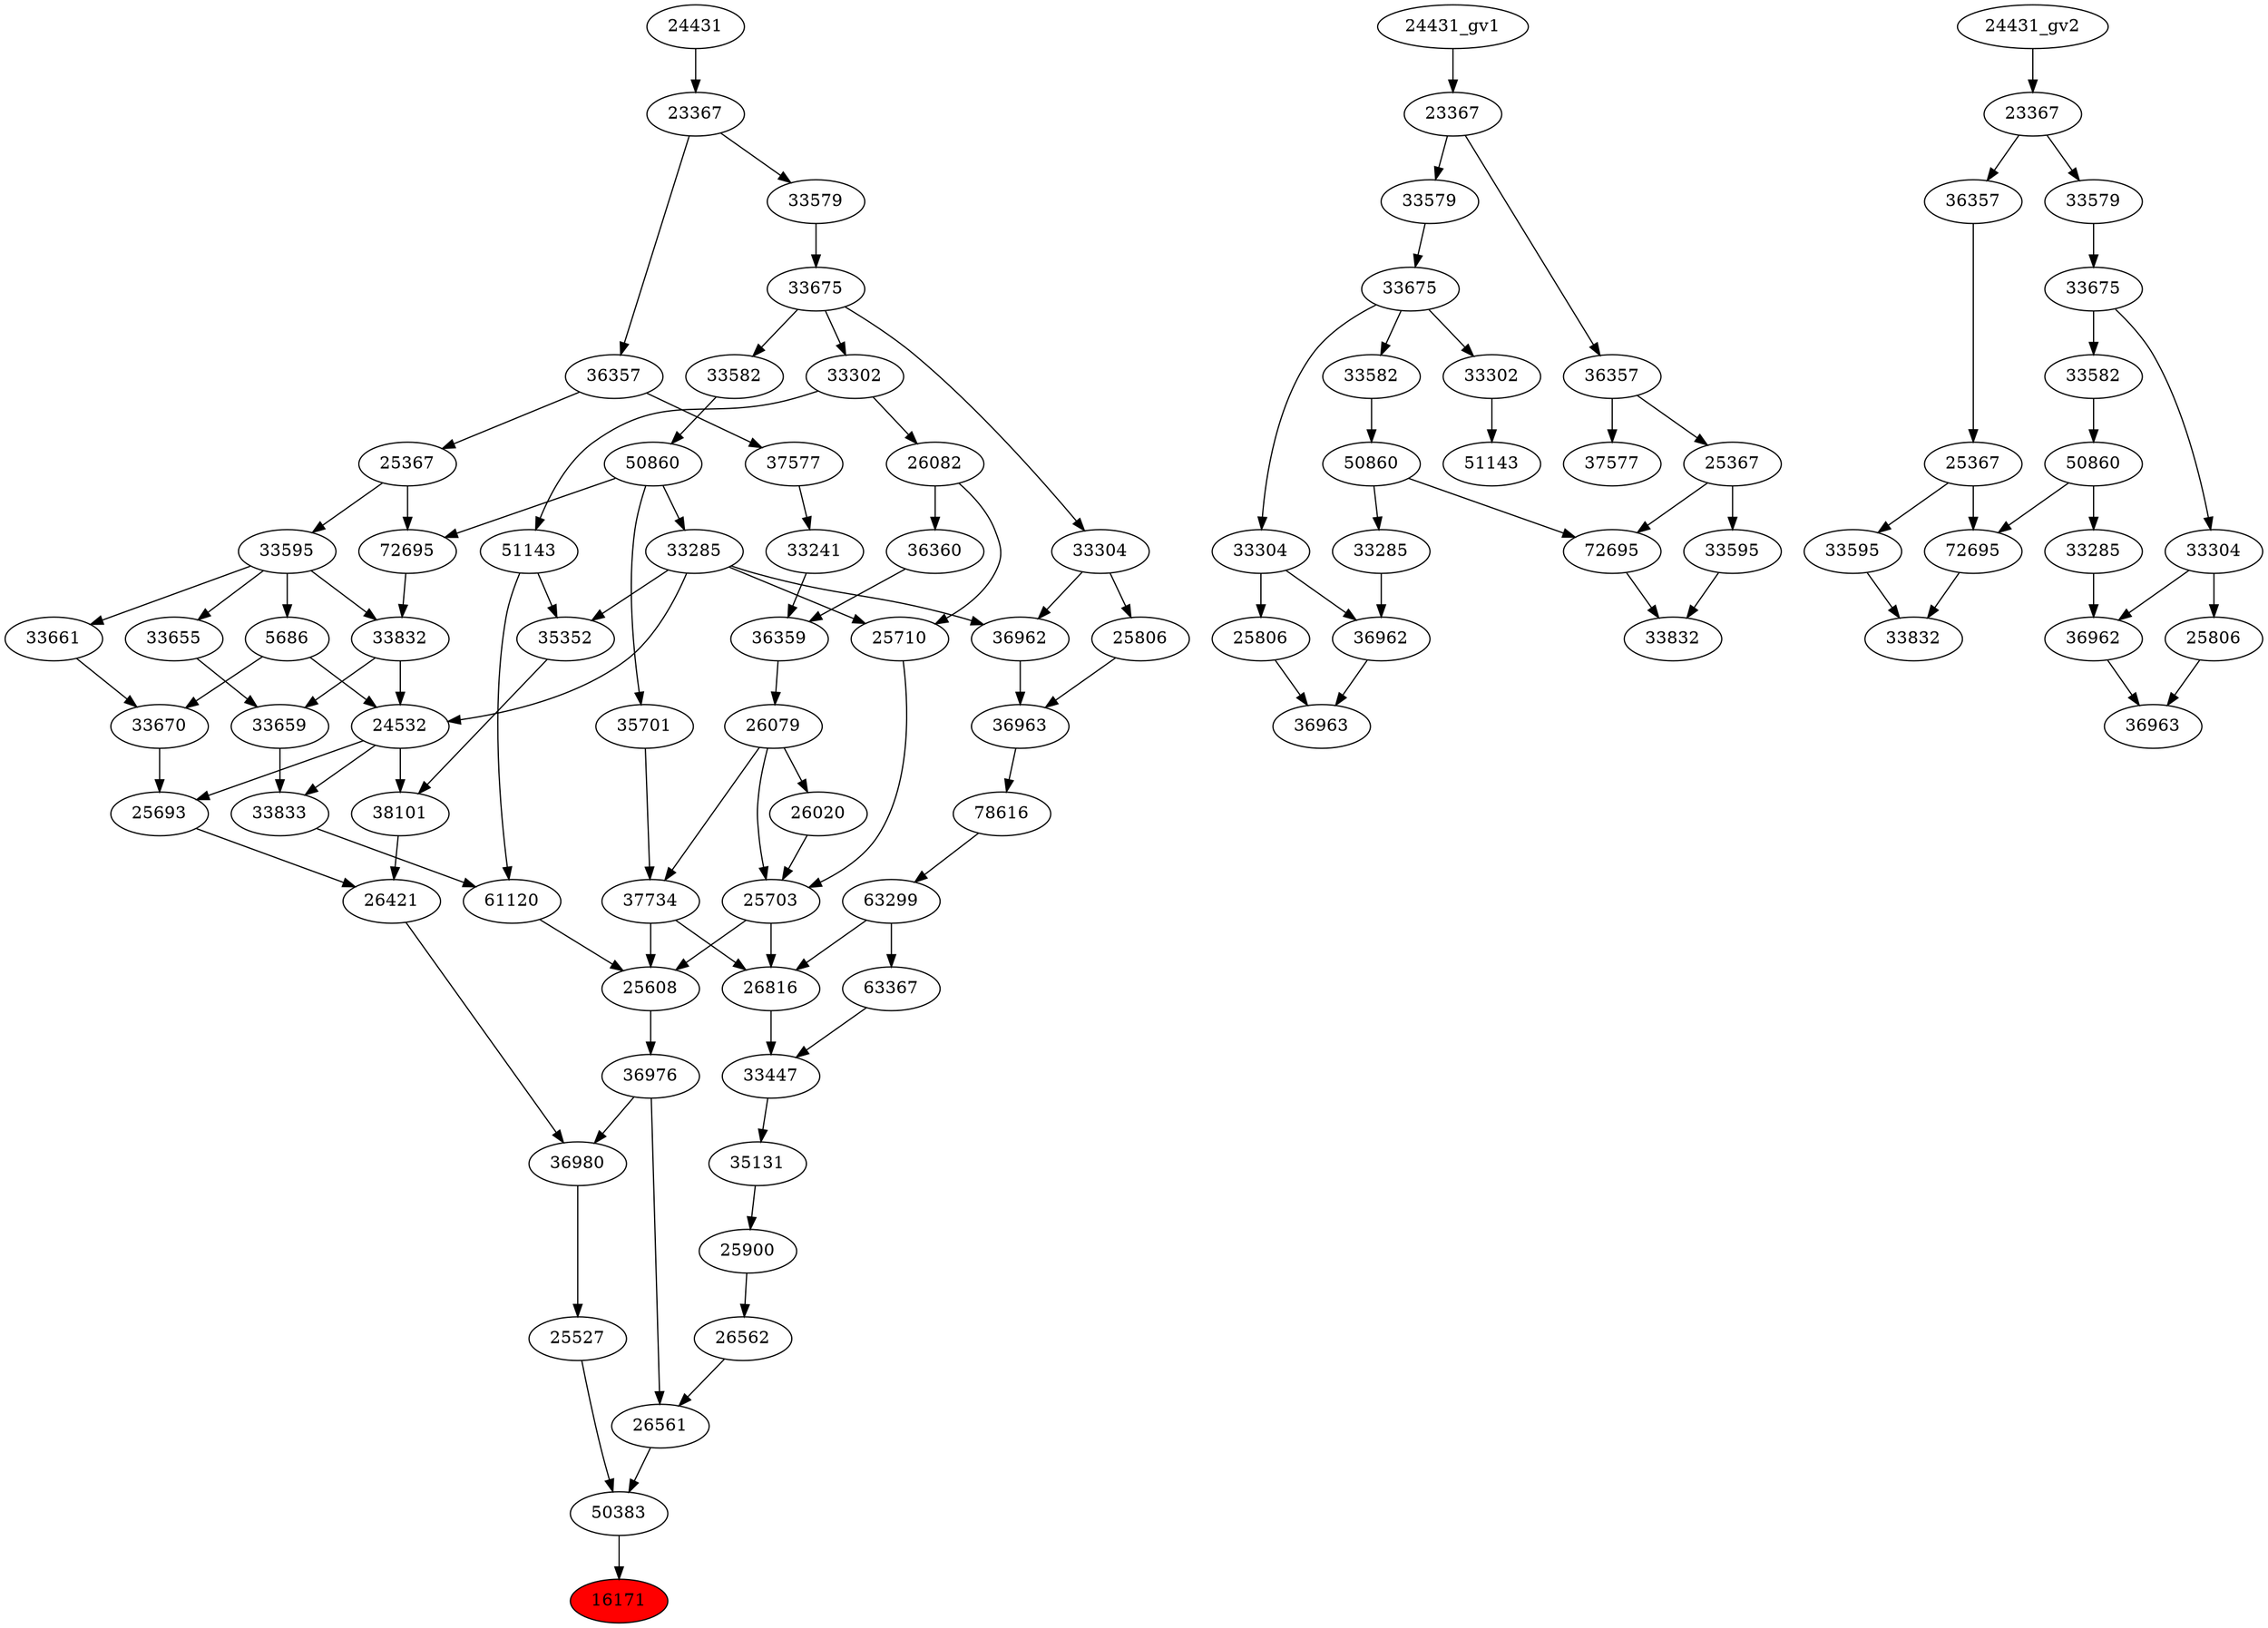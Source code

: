 strict digraph root {
	node [label="\N"];
	{
		node [fillcolor="",
			label="\N",
			style=""
		];
		16171		 [fillcolor=red,
			label=16171,
			style=filled];
		50383		 [label=50383];
		50383 -> 16171;
		26561		 [label=26561];
		26561 -> 50383;
		25527		 [label=25527];
		25527 -> 50383;
		36976		 [label=36976];
		36976 -> 26561;
		36980		 [label=36980];
		36976 -> 36980;
		26562		 [label=26562];
		26562 -> 26561;
		36980 -> 25527;
		25608		 [label=25608];
		25608 -> 36976;
		25900		 [label=25900];
		25900 -> 26562;
		26421		 [label=26421];
		26421 -> 36980;
		25703		 [label=25703];
		25703 -> 25608;
		26816		 [label=26816];
		25703 -> 26816;
		37734		 [label=37734];
		37734 -> 25608;
		37734 -> 26816;
		61120		 [label=61120];
		61120 -> 25608;
		35131		 [label=35131];
		35131 -> 25900;
		25693		 [label=25693];
		25693 -> 26421;
		38101		 [label=38101];
		38101 -> 26421;
		26020		 [label=26020];
		26020 -> 25703;
		26079		 [label=26079];
		26079 -> 25703;
		26079 -> 37734;
		26079 -> 26020;
		25710		 [label=25710];
		25710 -> 25703;
		35701		 [label=35701];
		35701 -> 37734;
		51143		 [label=51143];
		51143 -> 61120;
		35352		 [label=35352];
		51143 -> 35352;
		33833		 [label=33833];
		33833 -> 61120;
		33447		 [label=33447];
		33447 -> 35131;
		24532		 [label=24532];
		24532 -> 25693;
		24532 -> 38101;
		24532 -> 33833;
		33670		 [label=33670];
		33670 -> 25693;
		35352 -> 38101;
		36359		 [label=36359];
		36359 -> 26079;
		26082		 [label=26082];
		26082 -> 25710;
		36360		 [label=36360];
		26082 -> 36360;
		33285		 [label=33285];
		33285 -> 25710;
		33285 -> 24532;
		33285 -> 35352;
		36962		 [label=36962];
		33285 -> 36962;
		50860		 [label=50860];
		50860 -> 35701;
		50860 -> 33285;
		72695		 [label=72695];
		50860 -> 72695;
		33302		 [label=33302];
		33302 -> 51143;
		33302 -> 26082;
		33659		 [label=33659];
		33659 -> 33833;
		63367		 [label=63367];
		63367 -> 33447;
		26816 -> 33447;
		5686		 [label=5686];
		5686 -> 24532;
		5686 -> 33670;
		33832		 [label=33832];
		33832 -> 24532;
		33832 -> 33659;
		33661		 [label=33661];
		33661 -> 33670;
		33241		 [label=33241];
		33241 -> 36359;
		36360 -> 36359;
		33582		 [label=33582];
		33582 -> 50860;
		33675		 [label=33675];
		33675 -> 33302;
		33675 -> 33582;
		33304		 [label=33304];
		33675 -> 33304;
		33655		 [label=33655];
		33655 -> 33659;
		63299		 [label=63299];
		63299 -> 63367;
		63299 -> 26816;
		33595		 [label=33595];
		33595 -> 5686;
		33595 -> 33832;
		33595 -> 33661;
		33595 -> 33655;
		72695 -> 33832;
		37577		 [label=37577];
		37577 -> 33241;
		33579		 [label=33579];
		33579 -> 33675;
		78616		 [label=78616];
		78616 -> 63299;
		25367		 [label=25367];
		25367 -> 33595;
		25367 -> 72695;
		36357		 [label=36357];
		36357 -> 37577;
		36357 -> 25367;
		23367		 [label=23367];
		23367 -> 33579;
		23367 -> 36357;
		36963		 [label=36963];
		36963 -> 78616;
		24431		 [label=24431];
		24431 -> 23367;
		36962 -> 36963;
		25806		 [label=25806];
		25806 -> 36963;
		33304 -> 36962;
		33304 -> 25806;
	}
	{
		node [label="\N"];
		"51143_gv1"		 [label=51143];
		"33302_gv1"		 [label=33302];
		"33302_gv1" -> "51143_gv1";
		"33285_gv1"		 [label=33285];
		"36962_gv1"		 [label=36962];
		"33285_gv1" -> "36962_gv1";
		"50860_gv1"		 [label=50860];
		"50860_gv1" -> "33285_gv1";
		"72695_gv1"		 [label=72695];
		"50860_gv1" -> "72695_gv1";
		"33582_gv1"		 [label=33582];
		"33582_gv1" -> "50860_gv1";
		"33675_gv1"		 [label=33675];
		"33675_gv1" -> "33302_gv1";
		"33675_gv1" -> "33582_gv1";
		"33304_gv1"		 [label=33304];
		"33675_gv1" -> "33304_gv1";
		"33832_gv1"		 [label=33832];
		"72695_gv1" -> "33832_gv1";
		"33595_gv1"		 [label=33595];
		"33595_gv1" -> "33832_gv1";
		"33579_gv1"		 [label=33579];
		"33579_gv1" -> "33675_gv1";
		"25367_gv1"		 [label=25367];
		"25367_gv1" -> "72695_gv1";
		"25367_gv1" -> "33595_gv1";
		"37577_gv1"		 [label=37577];
		"36357_gv1"		 [label=36357];
		"36357_gv1" -> "25367_gv1";
		"36357_gv1" -> "37577_gv1";
		"23367_gv1"		 [label=23367];
		"23367_gv1" -> "33579_gv1";
		"23367_gv1" -> "36357_gv1";
		"24431_gv1" -> "23367_gv1";
		"36963_gv1"		 [label=36963];
		"36962_gv1" -> "36963_gv1";
		"25806_gv1"		 [label=25806];
		"25806_gv1" -> "36963_gv1";
		"33304_gv1" -> "36962_gv1";
		"33304_gv1" -> "25806_gv1";
	}
	{
		node [label="\N"];
		"33832_gv2"		 [label=33832];
		"72695_gv2"		 [label=72695];
		"72695_gv2" -> "33832_gv2";
		"33595_gv2"		 [label=33595];
		"33595_gv2" -> "33832_gv2";
		"50860_gv2"		 [label=50860];
		"50860_gv2" -> "72695_gv2";
		"33285_gv2"		 [label=33285];
		"50860_gv2" -> "33285_gv2";
		"33582_gv2"		 [label=33582];
		"33582_gv2" -> "50860_gv2";
		"36963_gv2"		 [label=36963];
		"36962_gv2"		 [label=36962];
		"36962_gv2" -> "36963_gv2";
		"25806_gv2"		 [label=25806];
		"25806_gv2" -> "36963_gv2";
		"25367_gv2"		 [label=25367];
		"25367_gv2" -> "72695_gv2";
		"25367_gv2" -> "33595_gv2";
		"33675_gv2"		 [label=33675];
		"33675_gv2" -> "33582_gv2";
		"33304_gv2"		 [label=33304];
		"33675_gv2" -> "33304_gv2";
		"33285_gv2" -> "36962_gv2";
		"33304_gv2" -> "36962_gv2";
		"33304_gv2" -> "25806_gv2";
		"36357_gv2"		 [label=36357];
		"36357_gv2" -> "25367_gv2";
		"33579_gv2"		 [label=33579];
		"33579_gv2" -> "33675_gv2";
		"23367_gv2"		 [label=23367];
		"23367_gv2" -> "36357_gv2";
		"23367_gv2" -> "33579_gv2";
		"24431_gv2" -> "23367_gv2";
	}
}
